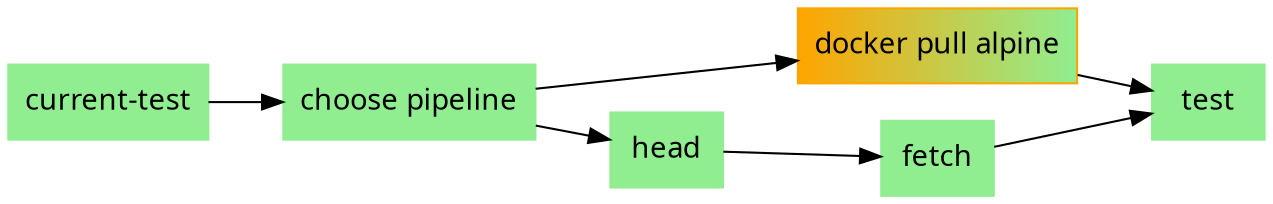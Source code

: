 digraph pipeline {
  graph [fontname="ui-system,sans-serif",bgcolor="transparent"]
  node [fontname="ui-system,sans-serif",shape="box"]
  edge [fontname="ui-system,sans-serif"]
  rankdir=LR
  n3 [label="current-test",color="#90ee90",fillcolor="#90ee90",style="filled",tooltip=" "]
  n2 [label="choose pipeline",color="#90ee90",fillcolor="#90ee90",style="filled",tooltip=" "]
  n5 [label="docker pull alpine",color="#ffa500:#90ee90",fillcolor="#ffa500:#90ee90",style="filled",tooltip=" "]
  n7 [label="head",color="#90ee90",fillcolor="#90ee90",style="filled",tooltip=" "]
  n6 [label="fetch",color="#90ee90",fillcolor="#90ee90",style="filled",tooltip=" "]
  n1 [label="test",color="#90ee90",fillcolor="#90ee90",style="filled",tooltip=" "]
  n6 -> n1
  n5 -> n1
  n7 -> n6
  n2 -> n7
  n2 -> n5
  n3 -> n2
  }
